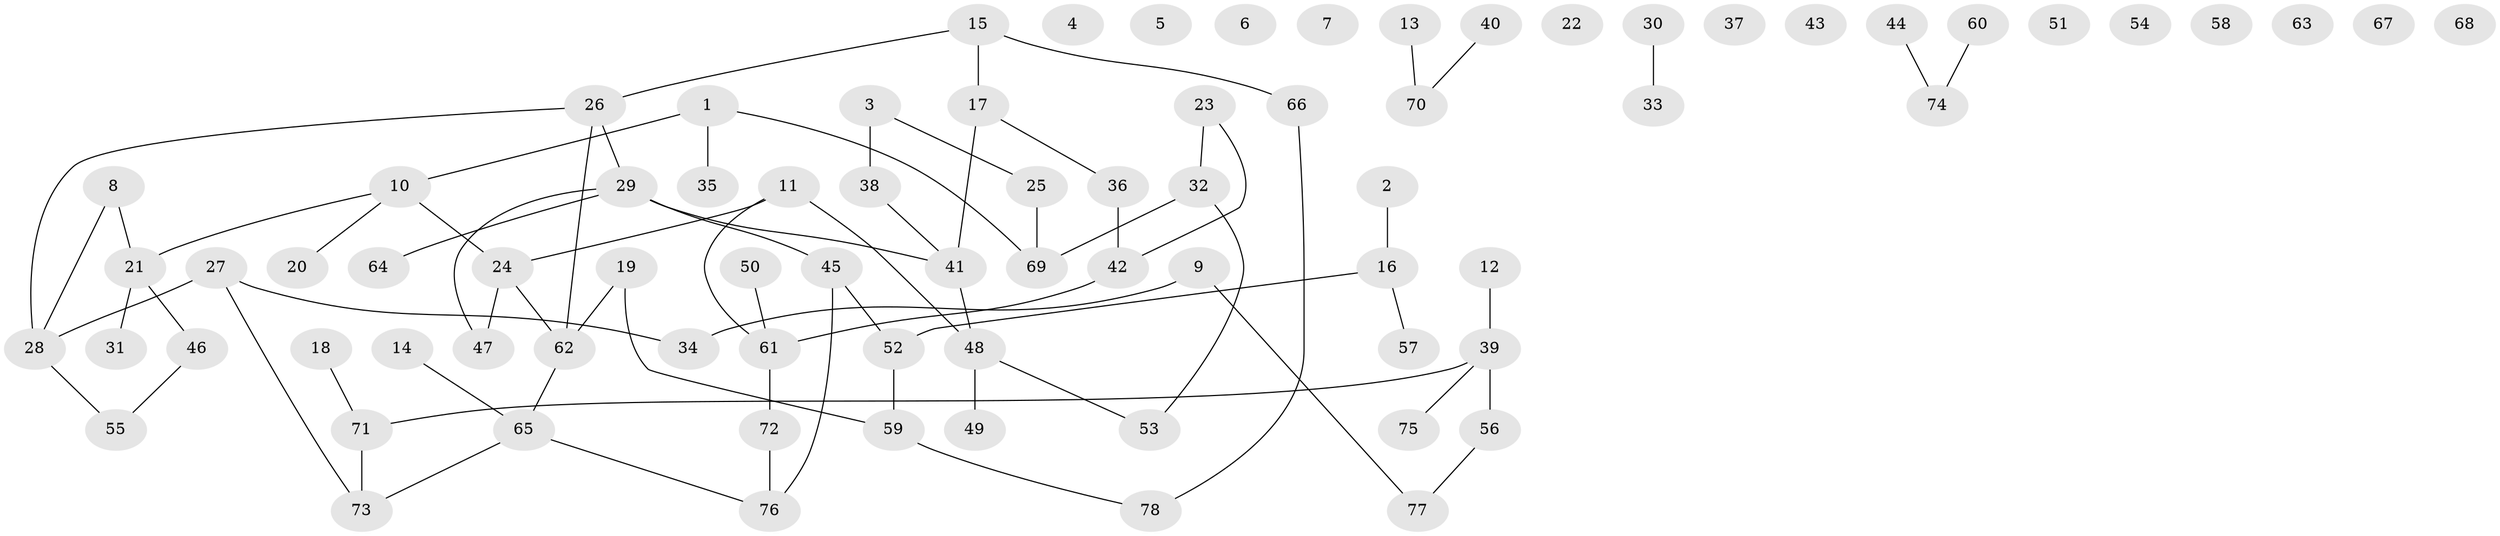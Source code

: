 // coarse degree distribution, {5: 0.12, 2: 0.36, 6: 0.04, 3: 0.16, 1: 0.16, 4: 0.12, 7: 0.04}
// Generated by graph-tools (version 1.1) at 2025/48/03/04/25 22:48:31]
// undirected, 78 vertices, 76 edges
graph export_dot {
  node [color=gray90,style=filled];
  1;
  2;
  3;
  4;
  5;
  6;
  7;
  8;
  9;
  10;
  11;
  12;
  13;
  14;
  15;
  16;
  17;
  18;
  19;
  20;
  21;
  22;
  23;
  24;
  25;
  26;
  27;
  28;
  29;
  30;
  31;
  32;
  33;
  34;
  35;
  36;
  37;
  38;
  39;
  40;
  41;
  42;
  43;
  44;
  45;
  46;
  47;
  48;
  49;
  50;
  51;
  52;
  53;
  54;
  55;
  56;
  57;
  58;
  59;
  60;
  61;
  62;
  63;
  64;
  65;
  66;
  67;
  68;
  69;
  70;
  71;
  72;
  73;
  74;
  75;
  76;
  77;
  78;
  1 -- 10;
  1 -- 35;
  1 -- 69;
  2 -- 16;
  3 -- 25;
  3 -- 38;
  8 -- 21;
  8 -- 28;
  9 -- 34;
  9 -- 77;
  10 -- 20;
  10 -- 21;
  10 -- 24;
  11 -- 24;
  11 -- 48;
  11 -- 61;
  12 -- 39;
  13 -- 70;
  14 -- 65;
  15 -- 17;
  15 -- 26;
  15 -- 66;
  16 -- 52;
  16 -- 57;
  17 -- 36;
  17 -- 41;
  18 -- 71;
  19 -- 59;
  19 -- 62;
  21 -- 31;
  21 -- 46;
  23 -- 32;
  23 -- 42;
  24 -- 47;
  24 -- 62;
  25 -- 69;
  26 -- 28;
  26 -- 29;
  26 -- 62;
  27 -- 28;
  27 -- 34;
  27 -- 73;
  28 -- 55;
  29 -- 41;
  29 -- 45;
  29 -- 47;
  29 -- 64;
  30 -- 33;
  32 -- 53;
  32 -- 69;
  36 -- 42;
  38 -- 41;
  39 -- 56;
  39 -- 71;
  39 -- 75;
  40 -- 70;
  41 -- 48;
  42 -- 61;
  44 -- 74;
  45 -- 52;
  45 -- 76;
  46 -- 55;
  48 -- 49;
  48 -- 53;
  50 -- 61;
  52 -- 59;
  56 -- 77;
  59 -- 78;
  60 -- 74;
  61 -- 72;
  62 -- 65;
  65 -- 73;
  65 -- 76;
  66 -- 78;
  71 -- 73;
  72 -- 76;
}
